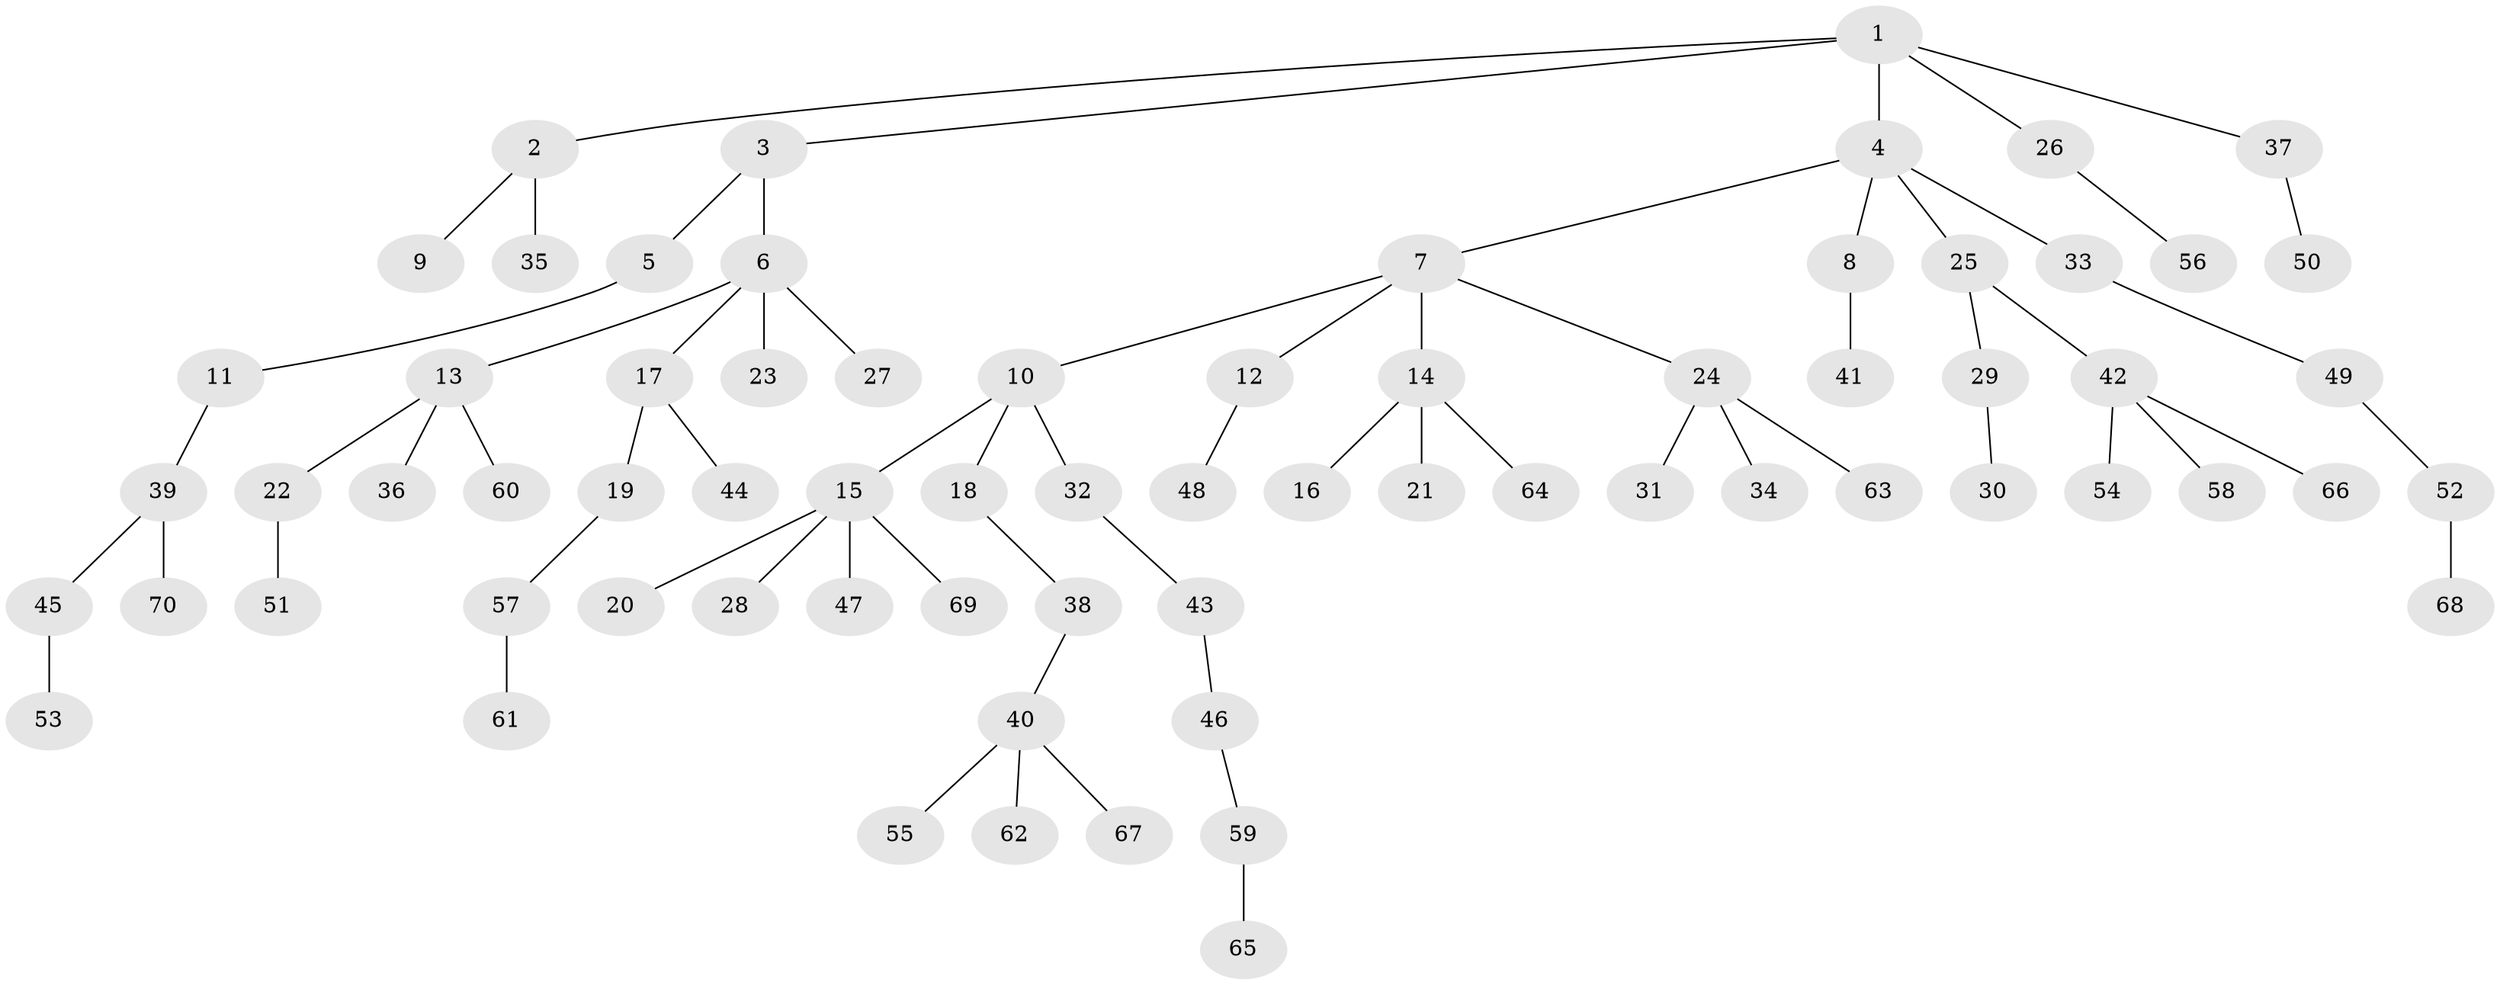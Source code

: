 // original degree distribution, {5: 0.05, 4: 0.07, 3: 0.09, 6: 0.03, 2: 0.24, 1: 0.52}
// Generated by graph-tools (version 1.1) at 2025/51/03/04/25 22:51:45]
// undirected, 70 vertices, 69 edges
graph export_dot {
  node [color=gray90,style=filled];
  1;
  2;
  3;
  4;
  5;
  6;
  7;
  8;
  9;
  10;
  11;
  12;
  13;
  14;
  15;
  16;
  17;
  18;
  19;
  20;
  21;
  22;
  23;
  24;
  25;
  26;
  27;
  28;
  29;
  30;
  31;
  32;
  33;
  34;
  35;
  36;
  37;
  38;
  39;
  40;
  41;
  42;
  43;
  44;
  45;
  46;
  47;
  48;
  49;
  50;
  51;
  52;
  53;
  54;
  55;
  56;
  57;
  58;
  59;
  60;
  61;
  62;
  63;
  64;
  65;
  66;
  67;
  68;
  69;
  70;
  1 -- 2 [weight=1.0];
  1 -- 3 [weight=1.0];
  1 -- 4 [weight=1.0];
  1 -- 26 [weight=1.0];
  1 -- 37 [weight=1.0];
  2 -- 9 [weight=1.0];
  2 -- 35 [weight=1.0];
  3 -- 5 [weight=1.0];
  3 -- 6 [weight=1.0];
  4 -- 7 [weight=1.0];
  4 -- 8 [weight=1.0];
  4 -- 25 [weight=1.0];
  4 -- 33 [weight=1.0];
  5 -- 11 [weight=1.0];
  6 -- 13 [weight=1.0];
  6 -- 17 [weight=1.0];
  6 -- 23 [weight=1.0];
  6 -- 27 [weight=1.0];
  7 -- 10 [weight=1.0];
  7 -- 12 [weight=1.0];
  7 -- 14 [weight=1.0];
  7 -- 24 [weight=1.0];
  8 -- 41 [weight=1.0];
  10 -- 15 [weight=1.0];
  10 -- 18 [weight=1.0];
  10 -- 32 [weight=1.0];
  11 -- 39 [weight=1.0];
  12 -- 48 [weight=1.0];
  13 -- 22 [weight=1.0];
  13 -- 36 [weight=1.0];
  13 -- 60 [weight=1.0];
  14 -- 16 [weight=1.0];
  14 -- 21 [weight=1.0];
  14 -- 64 [weight=1.0];
  15 -- 20 [weight=1.0];
  15 -- 28 [weight=1.0];
  15 -- 47 [weight=1.0];
  15 -- 69 [weight=1.0];
  17 -- 19 [weight=1.0];
  17 -- 44 [weight=1.0];
  18 -- 38 [weight=1.0];
  19 -- 57 [weight=1.0];
  22 -- 51 [weight=1.0];
  24 -- 31 [weight=1.0];
  24 -- 34 [weight=1.0];
  24 -- 63 [weight=1.0];
  25 -- 29 [weight=1.0];
  25 -- 42 [weight=1.0];
  26 -- 56 [weight=1.0];
  29 -- 30 [weight=1.0];
  32 -- 43 [weight=1.0];
  33 -- 49 [weight=1.0];
  37 -- 50 [weight=1.0];
  38 -- 40 [weight=1.0];
  39 -- 45 [weight=1.0];
  39 -- 70 [weight=1.0];
  40 -- 55 [weight=1.0];
  40 -- 62 [weight=1.0];
  40 -- 67 [weight=1.0];
  42 -- 54 [weight=1.0];
  42 -- 58 [weight=1.0];
  42 -- 66 [weight=1.0];
  43 -- 46 [weight=1.0];
  45 -- 53 [weight=1.0];
  46 -- 59 [weight=1.0];
  49 -- 52 [weight=1.0];
  52 -- 68 [weight=1.0];
  57 -- 61 [weight=1.0];
  59 -- 65 [weight=1.0];
}
